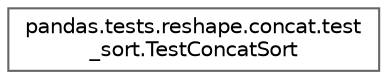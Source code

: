 digraph "Graphical Class Hierarchy"
{
 // LATEX_PDF_SIZE
  bgcolor="transparent";
  edge [fontname=Helvetica,fontsize=10,labelfontname=Helvetica,labelfontsize=10];
  node [fontname=Helvetica,fontsize=10,shape=box,height=0.2,width=0.4];
  rankdir="LR";
  Node0 [id="Node000000",label="pandas.tests.reshape.concat.test\l_sort.TestConcatSort",height=0.2,width=0.4,color="grey40", fillcolor="white", style="filled",URL="$db/d5f/classpandas_1_1tests_1_1reshape_1_1concat_1_1test__sort_1_1TestConcatSort.html",tooltip=" "];
}
